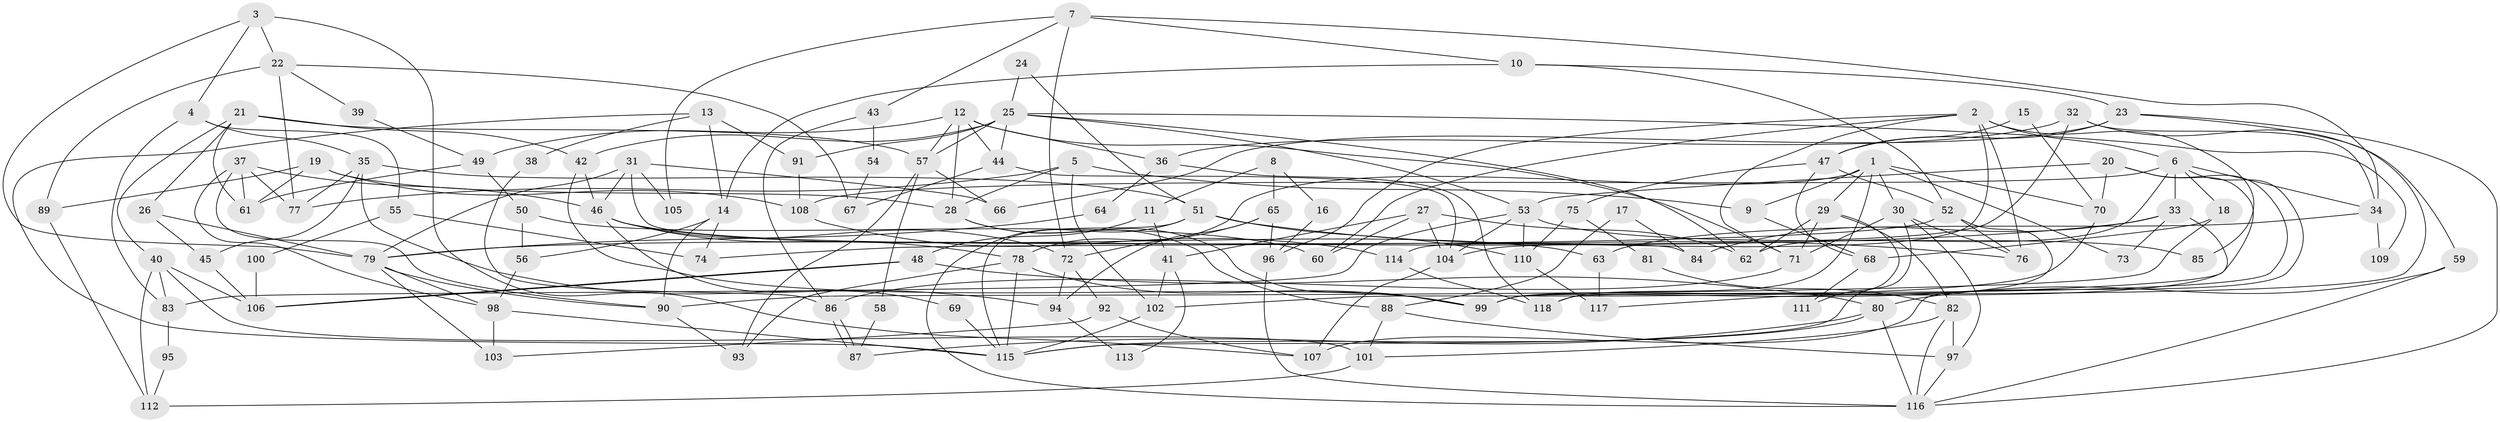 // coarse degree distribution, {8: 0.024390243902439025, 7: 0.07317073170731707, 6: 0.0975609756097561, 9: 0.036585365853658534, 5: 0.18292682926829268, 3: 0.23170731707317074, 4: 0.18292682926829268, 2: 0.13414634146341464, 14: 0.012195121951219513, 10: 0.012195121951219513, 15: 0.012195121951219513}
// Generated by graph-tools (version 1.1) at 2025/18/03/04/25 18:18:39]
// undirected, 118 vertices, 236 edges
graph export_dot {
graph [start="1"]
  node [color=gray90,style=filled];
  1;
  2;
  3;
  4;
  5;
  6;
  7;
  8;
  9;
  10;
  11;
  12;
  13;
  14;
  15;
  16;
  17;
  18;
  19;
  20;
  21;
  22;
  23;
  24;
  25;
  26;
  27;
  28;
  29;
  30;
  31;
  32;
  33;
  34;
  35;
  36;
  37;
  38;
  39;
  40;
  41;
  42;
  43;
  44;
  45;
  46;
  47;
  48;
  49;
  50;
  51;
  52;
  53;
  54;
  55;
  56;
  57;
  58;
  59;
  60;
  61;
  62;
  63;
  64;
  65;
  66;
  67;
  68;
  69;
  70;
  71;
  72;
  73;
  74;
  75;
  76;
  77;
  78;
  79;
  80;
  81;
  82;
  83;
  84;
  85;
  86;
  87;
  88;
  89;
  90;
  91;
  92;
  93;
  94;
  95;
  96;
  97;
  98;
  99;
  100;
  101;
  102;
  103;
  104;
  105;
  106;
  107;
  108;
  109;
  110;
  111;
  112;
  113;
  114;
  115;
  116;
  117;
  118;
  1 -- 29;
  1 -- 30;
  1 -- 9;
  1 -- 70;
  1 -- 73;
  1 -- 78;
  1 -- 118;
  2 -- 71;
  2 -- 76;
  2 -- 6;
  2 -- 60;
  2 -- 85;
  2 -- 96;
  2 -- 114;
  3 -- 79;
  3 -- 107;
  3 -- 4;
  3 -- 22;
  4 -- 83;
  4 -- 35;
  4 -- 55;
  5 -- 77;
  5 -- 28;
  5 -- 9;
  5 -- 102;
  6 -- 107;
  6 -- 18;
  6 -- 33;
  6 -- 34;
  6 -- 62;
  6 -- 108;
  7 -- 34;
  7 -- 10;
  7 -- 43;
  7 -- 72;
  7 -- 105;
  8 -- 65;
  8 -- 11;
  8 -- 16;
  9 -- 68;
  10 -- 23;
  10 -- 14;
  10 -- 52;
  11 -- 48;
  11 -- 41;
  12 -- 57;
  12 -- 44;
  12 -- 28;
  12 -- 36;
  12 -- 49;
  12 -- 71;
  13 -- 115;
  13 -- 91;
  13 -- 14;
  13 -- 38;
  14 -- 56;
  14 -- 74;
  14 -- 90;
  15 -- 47;
  15 -- 70;
  16 -- 96;
  17 -- 84;
  17 -- 88;
  18 -- 90;
  18 -- 68;
  19 -- 108;
  19 -- 28;
  19 -- 61;
  19 -- 89;
  20 -- 70;
  20 -- 99;
  20 -- 53;
  20 -- 118;
  21 -- 57;
  21 -- 42;
  21 -- 26;
  21 -- 40;
  21 -- 61;
  22 -- 77;
  22 -- 39;
  22 -- 67;
  22 -- 89;
  23 -- 99;
  23 -- 116;
  23 -- 47;
  23 -- 66;
  24 -- 51;
  24 -- 25;
  25 -- 57;
  25 -- 53;
  25 -- 42;
  25 -- 44;
  25 -- 62;
  25 -- 91;
  25 -- 109;
  26 -- 79;
  26 -- 45;
  27 -- 104;
  27 -- 62;
  27 -- 41;
  27 -- 60;
  28 -- 99;
  28 -- 88;
  29 -- 62;
  29 -- 71;
  29 -- 82;
  29 -- 111;
  30 -- 76;
  30 -- 97;
  30 -- 71;
  30 -- 115;
  31 -- 79;
  31 -- 46;
  31 -- 66;
  31 -- 84;
  31 -- 105;
  32 -- 36;
  32 -- 59;
  32 -- 34;
  32 -- 104;
  33 -- 79;
  33 -- 73;
  33 -- 84;
  33 -- 117;
  34 -- 63;
  34 -- 109;
  35 -- 45;
  35 -- 51;
  35 -- 77;
  35 -- 94;
  36 -- 118;
  36 -- 64;
  37 -- 46;
  37 -- 61;
  37 -- 77;
  37 -- 90;
  37 -- 98;
  38 -- 86;
  39 -- 49;
  40 -- 112;
  40 -- 83;
  40 -- 101;
  40 -- 106;
  41 -- 102;
  41 -- 113;
  42 -- 99;
  42 -- 46;
  43 -- 86;
  43 -- 54;
  44 -- 104;
  44 -- 67;
  45 -- 106;
  46 -- 72;
  46 -- 63;
  46 -- 69;
  46 -- 78;
  47 -- 68;
  47 -- 52;
  47 -- 75;
  48 -- 106;
  48 -- 106;
  48 -- 80;
  49 -- 61;
  49 -- 50;
  50 -- 60;
  50 -- 56;
  51 -- 115;
  51 -- 76;
  51 -- 110;
  51 -- 116;
  52 -- 74;
  52 -- 76;
  52 -- 99;
  53 -- 110;
  53 -- 83;
  53 -- 85;
  53 -- 104;
  54 -- 67;
  55 -- 74;
  55 -- 100;
  56 -- 98;
  57 -- 93;
  57 -- 66;
  57 -- 58;
  58 -- 87;
  59 -- 80;
  59 -- 116;
  63 -- 117;
  64 -- 79;
  65 -- 94;
  65 -- 96;
  65 -- 72;
  68 -- 111;
  69 -- 115;
  70 -- 102;
  71 -- 86;
  72 -- 92;
  72 -- 94;
  75 -- 110;
  75 -- 81;
  78 -- 93;
  78 -- 99;
  78 -- 115;
  79 -- 90;
  79 -- 98;
  79 -- 103;
  80 -- 115;
  80 -- 116;
  80 -- 87;
  81 -- 82;
  82 -- 97;
  82 -- 101;
  82 -- 116;
  83 -- 95;
  86 -- 87;
  86 -- 87;
  88 -- 101;
  88 -- 97;
  89 -- 112;
  90 -- 93;
  91 -- 108;
  92 -- 103;
  92 -- 107;
  94 -- 113;
  95 -- 112;
  96 -- 116;
  97 -- 116;
  98 -- 115;
  98 -- 103;
  100 -- 106;
  101 -- 112;
  102 -- 115;
  104 -- 107;
  108 -- 114;
  110 -- 117;
  114 -- 118;
}
